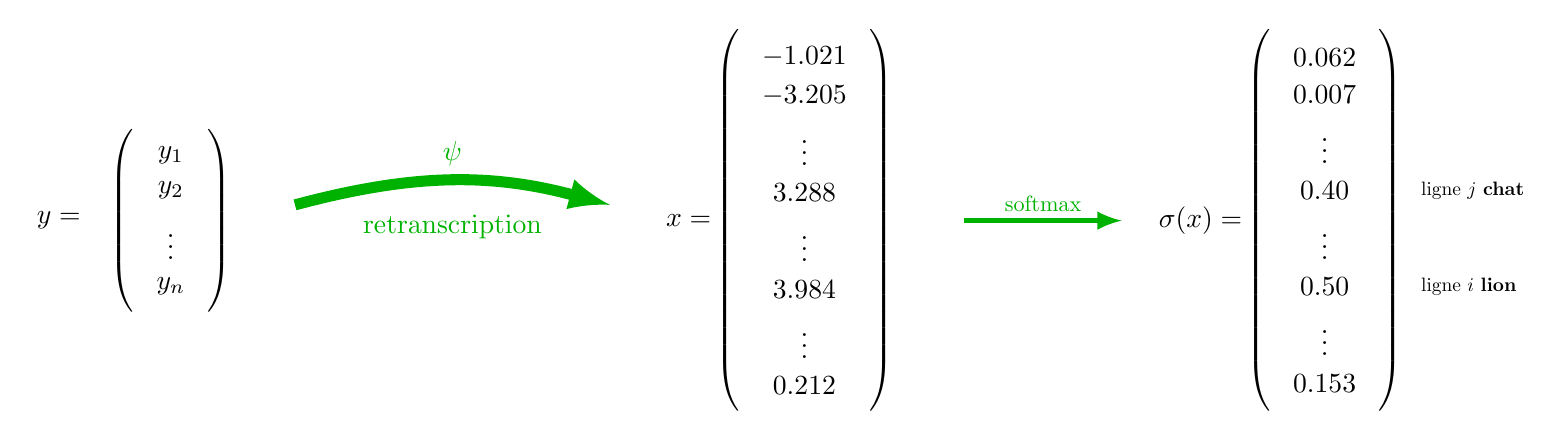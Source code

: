﻿\begin{tikzpicture}[scale=1]
\usetikzlibrary{matrix, positioning}

\node (E) at (0,0) {$y = $};
\matrix[right=of E.center, matrix of math nodes, left delimiter=(, right delimiter=)](Y){ 
y_1 \\ y_2 \\ \vdots \\ y_n \\
};



\draw [->,>=latex, line width = 4pt,green!70!black] (3,0.2) to[bend left=15] node[midway,above]{$\psi$}node[midway,below=7pt]{retranscription} ++(4,0) ;


\node (F) at (8,0) {$x = $};
\matrix[right=0.8em of F, matrix of math nodes, left delimiter=(, right delimiter=), scale=0.7](X){ 
-1.021 \\ -3.205 \\ \vdots \\ 3.288 \\ \vdots \\ 3.984 \\ \vdots \\ 0.212 \\
};

\draw [->,>=latex, line width = 2pt,green!70!black] (11.5,0) to  node[midway, above, scale=0.8] {softmax} ++(2,0);


\node (G) at (14.5,0) {$\sigma(x) = $};
\matrix[right=0.8 em of G, matrix of math nodes, left delimiter=(, right delimiter=), scale=0.7](sX){ 
0.062 \\ 0.007 \\ \vdots \\ 0.40 \\ \vdots \\ 0.50 \\ \vdots \\ 0.153 \\
};

\node[right =20pt of sX-6-1.east,scale=0.7](L)  {ligne $i$ {\bf lion}};
\node[right =20pt of sX-4-1.east,scale=0.7](L)  {ligne $j$ {\bf chat}};



\end{tikzpicture}